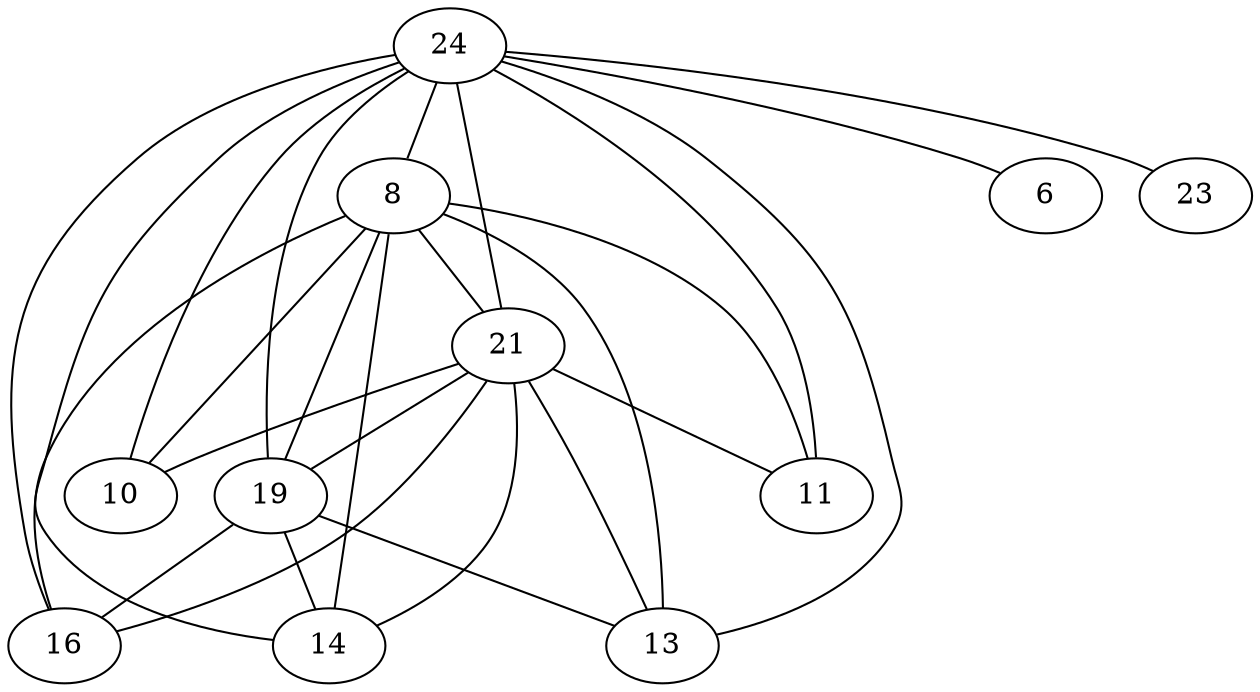 strict graph{
19 -- 16
21 -- 16
24 -- 16
8 -- 16
21 -- 19
24 -- 19
8 -- 19
24 -- 21
8 -- 21
24 -- 6
24 -- 23
24 -- 8
21 -- 10
24 -- 10
8 -- 10
21 -- 11
24 -- 11
8 -- 11
19 -- 13
21 -- 13
24 -- 13
8 -- 13
19 -- 14
21 -- 14
24 -- 14
8 -- 14
}
